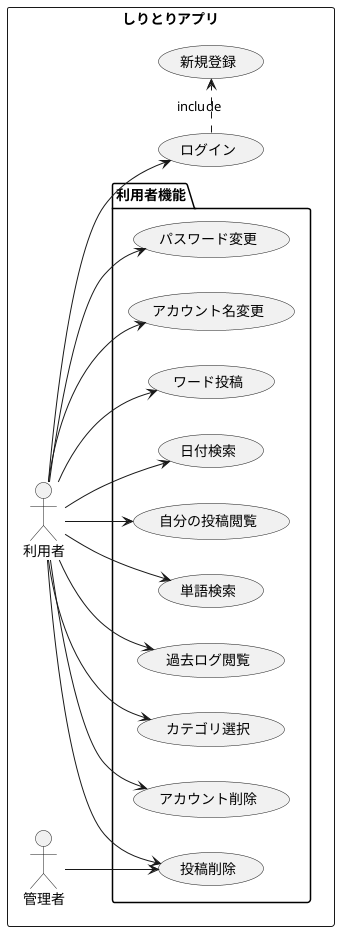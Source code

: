 @startuml ユースケース図
' left to right direction
' rectangle 診察予約システム {
'     actor 利用者
'     actor 管理者

'     usecase 予約と確認
'     usecase 登録取り消し
'     usecase 順番確認
'     usecase 順番更新


'     利用者 --> 予約と確認
'     利用者 --> 順番確認
'     利用者 --> 登録取り消し
'     利用者 --> 順番更新

'     順番更新 <-- 管理者  
' }

left to right direction
rectangle しりとりアプリ {
    actor 利用者
    actor 管理者

    usecase 新規登録
    usecase ログイン

    ログイン .> 新規登録 : include
    利用者 --> ログイン
    package 利用者機能{
    usecase ワード投稿
    usecase アカウント名変更
    usecase パスワード変更
    usecase アカウント削除
    usecase カテゴリ選択
    usecase 過去ログ閲覧
    usecase 単語検索
    usecase 自分の投稿閲覧
    usecase 投稿削除
    usecase 日付検索
        利用者 --> 日付検索
        利用者 --> ワード投稿
        利用者 --> アカウント名変更
        利用者 --> パスワード変更
        利用者 --> アカウント削除
        利用者 --> カテゴリ選択
        利用者 --> 過去ログ閲覧
        利用者 --> 単語検索
        利用者 --> 自分の投稿閲覧
        利用者 --> 投稿削除
    }
        管理者--> 投稿削除
  
}

@enduml